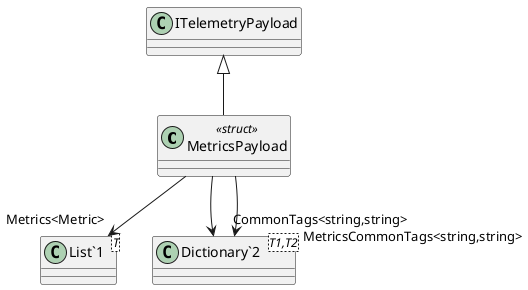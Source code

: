 @startuml
class MetricsPayload <<struct>> {
}
class "List`1"<T> {
}
class "Dictionary`2"<T1,T2> {
}
ITelemetryPayload <|-- MetricsPayload
MetricsPayload --> "Metrics<Metric>" "List`1"
MetricsPayload --> "CommonTags<string,string>" "Dictionary`2"
MetricsPayload --> "MetricsCommonTags<string,string>" "Dictionary`2"
@enduml
